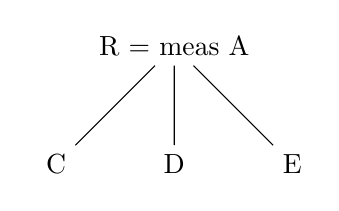 \usetikzlibrary{trees}

\begin{tikzpicture}
    \node {R = meas A}
        child {node {C}}
        child {node {D}}
        child {node {E}
        };
\end{tikzpicture}  
